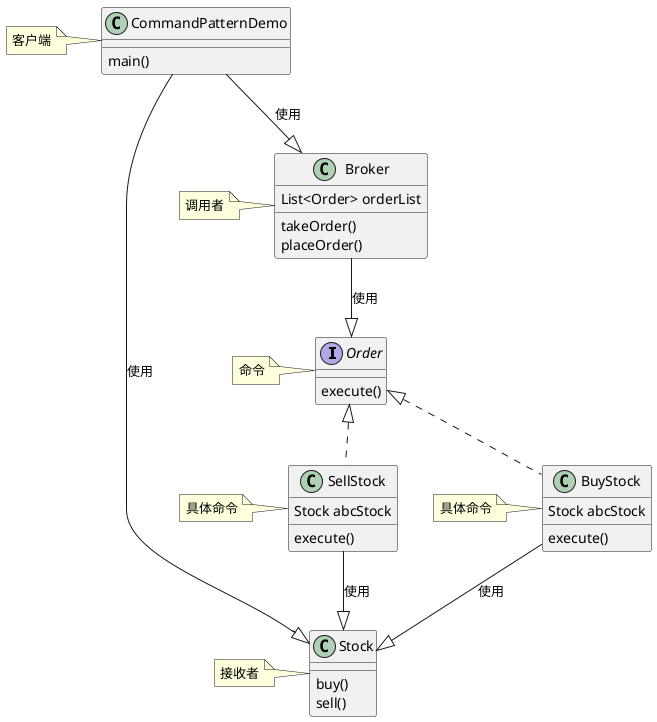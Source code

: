 @startuml
'https://plantuml.com/class-diagram


interface Order{
execute()
}
note left :  命令

class Stock{
buy()
sell()
}
note left : 接收者

class BuyStock implements Order{
Stock abcStock
execute()
}
note left :  具体命令
class SellStock implements Order{
Stock abcStock
execute()
}
note left :  具体命令

class Broker{
List<Order> orderList
takeOrder()
placeOrder()
}

note left : 调用者

class CommandPatternDemo{
main()
}

note left : 客户端

CommandPatternDemo --|> Stock :使用
CommandPatternDemo --|> Broker :使用
Broker --|> Order :使用
BuyStock --|> Stock :使用
SellStock --|> Stock :使用

@enduml